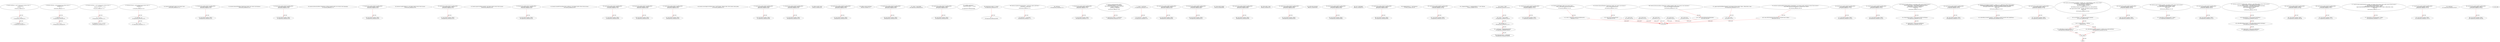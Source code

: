 digraph  {
13 [label="2_ function add(uint a, uint b) internal pure returns (uint c) {	 \n        c = a + b;\n        require(c >= a);\n    }\n13-function_definition-3-6", method="add(uint a,uint b)", type_label=function_definition];
31 [label="3_ c = a + b;\n31-expression_statement-4-4", method="add(uint a,uint b)", type_label=expression_statement];
37 [label="4_ require(c >= a);\n37-expression_statement-5-5", method="add(uint a,uint b)", type_label=expression_statement];
44 [label="6_ function sub(uint a, uint b) internal pure returns (uint c) {	 \n        require(b <= a);\n        c = a - b;\n    }\n44-function_definition-7-10", method="sub(uint a,uint b)", type_label=function_definition];
62 [label="7_ require(b <= a);\n62-expression_statement-8-8", method="sub(uint a,uint b)", type_label=expression_statement];
69 [label="8_ c = a - b;\n69-expression_statement-9-9", method="sub(uint a,uint b)", type_label=expression_statement];
75 [label="10_ function mul(uint a, uint b) internal pure returns (uint c) {	 \n        c = a * b;\n        require(a == 0 || c / a == b);\n    }\n75-function_definition-11-14", method="mul(uint a,uint b)", type_label=function_definition];
93 [label="11_ c = a * b;\n93-expression_statement-12-12", method="mul(uint a,uint b)", type_label=expression_statement];
99 [label="12_ require(a == 0 || c / a == b);\n99-expression_statement-13-13", method="mul(uint a,uint b)", type_label=expression_statement];
112 [label="14_ function div(uint a, uint b) internal pure returns (uint c) {	 \n        require(b > 0);\n        c = a / b;\n    }\n112-function_definition-15-18", method="div(uint a,uint b)", type_label=function_definition];
130 [label="15_ require(b > 0);\n130-expression_statement-16-16", method="div(uint a,uint b)", type_label=expression_statement];
137 [label="16_ c = a / b;\n137-expression_statement-17-17", method="div(uint a,uint b)", type_label=expression_statement];
146 [label="20_ function totalSupply() public view returns (uint);\n146-function_definition-21-21", method="totalSupply()", type_label=function_definition];
154 [label="21_ function bug_unchk_send21() payable public{\n      msg.sender.transfer(1 ether);}\n154-function_definition-22-23", method="bug_unchk_send21()", type_label=function_definition];
159 [label="22_ msg.sender.transfer(1 ether);\n159-expression_statement-23-23", method="bug_unchk_send21()", type_label=expression_statement];
169 [label="23_ function balanceOf(address tokenOwner) public view returns (uint balance);\n169-function_definition-24-24", method="balanceOf(address tokenOwner)", type_label=function_definition];
182 [label="24_ function bug_unchk_send10() payable public{\n      msg.sender.transfer(1 ether);}\n182-function_definition-25-26", method="bug_unchk_send10()", type_label=function_definition];
187 [label="25_ msg.sender.transfer(1 ether);\n187-expression_statement-26-26", method="bug_unchk_send10()", type_label=expression_statement];
197 [label="26_ function allowance(address tokenOwner, address spender) public view returns (uint remaining);\n197-function_definition-27-27", method="allowance(address tokenOwner,address spender)", type_label=function_definition];
214 [label="27_ function bug_unchk_send22() payable public{\n      msg.sender.transfer(1 ether);}\n214-function_definition-28-29", method="bug_unchk_send22()", type_label=function_definition];
219 [label="28_ msg.sender.transfer(1 ether);\n219-expression_statement-29-29", method="bug_unchk_send22()", type_label=expression_statement];
229 [label="29_ function transfer(address to, uint tokens) public returns (bool success);\n229-function_definition-30-30", method="transfer(address to,uint tokens)", type_label=function_definition];
245 [label="30_ function bug_unchk_send12() payable public{\n      msg.sender.transfer(1 ether);}\n245-function_definition-31-32", method="bug_unchk_send12()", type_label=function_definition];
250 [label="31_ msg.sender.transfer(1 ether);\n250-expression_statement-32-32", method="bug_unchk_send12()", type_label=expression_statement];
260 [label="32_ function approve(address spender, uint tokens) public returns (bool success);\n260-function_definition-33-33", method="approve(address spender,uint tokens)", type_label=function_definition];
276 [label="33_ function bug_unchk_send11() payable public{\n      msg.sender.transfer(1 ether);}\n276-function_definition-34-35", method="bug_unchk_send11()", type_label=function_definition];
281 [label="34_ msg.sender.transfer(1 ether);\n281-expression_statement-35-35", method="bug_unchk_send11()", type_label=expression_statement];
291 [label="35_ function transferFrom(address from, address to, uint tokens) public returns (bool success);\n291-function_definition-36-36", method="transferFrom(address from,address to,uint tokens)", type_label=function_definition];
311 [label="36_ function bug_unchk_send1() payable public{\n      msg.sender.transfer(1 ether);}\n311-function_definition-37-38", method="bug_unchk_send1()", type_label=function_definition];
316 [label="37_ msg.sender.transfer(1 ether);\n316-expression_statement-38-38", method="bug_unchk_send1()", type_label=expression_statement];
326 [label="38_ function bug_unchk_send27() payable public{\n      msg.sender.transfer(1 ether);}\n326-function_definition-39-40", method="bug_unchk_send27()", type_label=function_definition];
331 [label="39_ msg.sender.transfer(1 ether);\n331-expression_statement-40-40", method="bug_unchk_send27()", type_label=expression_statement];
355 [label="41_ function bug_unchk_send31() payable public{\n      msg.sender.transfer(1 ether);}\n355-function_definition-42-43", method="bug_unchk_send31()", type_label=function_definition];
360 [label="42_ msg.sender.transfer(1 ether);\n360-expression_statement-43-43", method="bug_unchk_send31()", type_label=expression_statement];
387 [label="46_ function receiveApproval(address from, uint256 tokens, address token, bytes memory data) public;\n387-function_definition-47-47", method="receiveApproval(address from,uint256 tokens,address token,bytes memory data)", type_label=function_definition];
406 [label="47_ function bug_unchk_send2() payable public{\n      msg.sender.transfer(1 ether);}\n406-function_definition-48-49", method="bug_unchk_send2()", type_label=function_definition];
411 [label="48_ msg.sender.transfer(1 ether);\n411-expression_statement-49-49", method="bug_unchk_send2()", type_label=expression_statement];
424 [label="51_ function bug_unchk_send18() payable public{\n      msg.sender.transfer(1 ether);}\n424-function_definition-52-53", method="bug_unchk_send18()", type_label=function_definition];
429 [label="52_ msg.sender.transfer(1 ether);\n429-expression_statement-53-53", method="bug_unchk_send18()", type_label=expression_statement];
439 [label="53_ address public owner;\n439-new_variable-54-54", method="", type_label=new_variable];
444 [label="54_ function bug_unchk_send29() payable public{\n      msg.sender.transfer(1 ether);}\n444-function_definition-55-56", method="bug_unchk_send29()", type_label=function_definition];
449 [label="55_ msg.sender.transfer(1 ether);\n449-expression_statement-56-56", method="bug_unchk_send29()", type_label=expression_statement];
459 [label="56_ address public newOwner;\n459-new_variable-57-57", method="", type_label=new_variable];
464 [label="57_ function bug_unchk_send13() payable public{\n      msg.sender.transfer(1 ether);}\n464-function_definition-58-59", method="bug_unchk_send13()", type_label=function_definition];
469 [label="58_ msg.sender.transfer(1 ether);\n469-expression_statement-59-59", method="bug_unchk_send13()", type_label=expression_statement];
491 [label="61_ owner = msg.sender;\n491-expression_statement-62-62", method="", type_label=expression_statement];
497 [label="63_ function bug_unchk_send17() payable public{\n      msg.sender.transfer(1 ether);}\n497-function_definition-64-65", method="bug_unchk_send17()", type_label=function_definition];
502 [label="64_ msg.sender.transfer(1 ether);\n502-expression_statement-65-65", method="bug_unchk_send17()", type_label=expression_statement];
512 [label="65_ modifier onlyOwner {\n        require(msg.sender == owner);\n        _;\n    }\n512-expression_statement-66-69", method="", type_label=expression_statement];
515 [label="66_ require(msg.sender == owner);\n515-expression_statement-67-67", method="", type_label=expression_statement];
524 [label="67_ _;\n524-expression_statement-68-68", method="", type_label=expression_statement];
526 [label="69_ function transferOwnership(address _newOwner) public onlyOwner {\n        newOwner = _newOwner;\n    }\n526-function_definition-70-72", method="transferOwnership(address _newOwner)", type_label=function_definition];
533 [label="69_ onlyOwner\n533-expression_statement-70-70", method="transferOwnership(address _newOwner)", type_label=expression_statement];
536 [label="70_ newOwner = _newOwner;\n536-expression_statement-71-71", method="transferOwnership(address _newOwner)", type_label=expression_statement];
540 [label="72_ function bug_unchk_send3() payable public{\n      msg.sender.transfer(1 ether);}\n540-function_definition-73-74", method="bug_unchk_send3()", type_label=function_definition];
545 [label="73_ msg.sender.transfer(1 ether);\n545-expression_statement-74-74", method="bug_unchk_send3()", type_label=expression_statement];
555 [label="74_ function acceptOwnership() public {\n        require(msg.sender == newOwner);\n        emit OwnershipTransferred(owner, newOwner);	 \n        owner = newOwner;\n        newOwner = address(0);\n    }\n555-function_definition-75-80", method="acceptOwnership()", type_label=function_definition];
559 [label="75_ require(msg.sender == newOwner);\n559-expression_statement-76-76", method="acceptOwnership()", type_label=expression_statement];
574 [label="77_ owner = newOwner;\n574-expression_statement-78-78", method="acceptOwnership()", type_label=expression_statement];
578 [label="78_ newOwner = address(0);\n578-expression_statement-79-79", method="acceptOwnership()", type_label=expression_statement];
584 [label="80_ function bug_unchk_send9() payable public{\n      msg.sender.transfer(1 ether);}\n584-function_definition-81-82", method="bug_unchk_send9()", type_label=function_definition];
589 [label="81_ msg.sender.transfer(1 ether);\n589-expression_statement-82-82", method="bug_unchk_send9()", type_label=expression_statement];
613 [label="85_ function bug_unchk_send6() payable public{\n      msg.sender.transfer(1 ether);}\n613-function_definition-86-87", method="bug_unchk_send6()", type_label=function_definition];
618 [label="86_ msg.sender.transfer(1 ether);\n618-expression_statement-87-87", method="bug_unchk_send6()", type_label=expression_statement];
628 [label="87_ string public symbol;\n628-new_variable-88-88", method="", type_label=new_variable];
633 [label="88_ function bug_unchk_send16() payable public{\n      msg.sender.transfer(1 ether);}\n633-function_definition-89-90", method="bug_unchk_send16()", type_label=function_definition];
638 [label="89_ msg.sender.transfer(1 ether);\n638-expression_statement-90-90", method="bug_unchk_send16()", type_label=expression_statement];
648 [label="90_ string public  name;\n648-new_variable-91-91", method="", type_label=new_variable];
653 [label="91_ function bug_unchk_send24() payable public{\n      msg.sender.transfer(1 ether);}\n653-function_definition-92-93", method="bug_unchk_send24()", type_label=function_definition];
658 [label="92_ msg.sender.transfer(1 ether);\n658-expression_statement-93-93", method="bug_unchk_send24()", type_label=expression_statement];
668 [label="93_ uint8 public decimals;\n668-new_variable-94-94", method="", type_label=new_variable];
673 [label="94_ function bug_unchk_send5() payable public{\n      msg.sender.transfer(1 ether);}\n673-function_definition-95-96", method="bug_unchk_send5()", type_label=function_definition];
678 [label="95_ msg.sender.transfer(1 ether);\n678-expression_statement-96-96", method="bug_unchk_send5()", type_label=expression_statement];
688 [label="96_ uint _totalSupply;\n688-new_variable-97-97", method="", type_label=new_variable];
692 [label="97_ function bug_unchk_send15() payable public{\n      msg.sender.transfer(1 ether);}\n692-function_definition-98-99", method="bug_unchk_send15()", type_label=function_definition];
697 [label="98_ msg.sender.transfer(1 ether);\n697-expression_statement-99-99", method="bug_unchk_send15()", type_label=expression_statement];
707 [label="99_ mapping(address => uint) balances;\n707-new_variable-100-100", method="", type_label=new_variable];
713 [label="100_ function bug_unchk_send28() payable public{\n      msg.sender.transfer(1 ether);}\n713-function_definition-101-102", method="bug_unchk_send28()", type_label=function_definition];
718 [label="101_ msg.sender.transfer(1 ether);\n718-expression_statement-102-102", method="bug_unchk_send28()", type_label=expression_statement];
728 [label="102_ mapping(address => mapping(address => uint)) allowed;\n728-new_variable-103-103", method="", type_label=new_variable];
738 [label="104_ symbol = \"XQC\";\n738-expression_statement-105-105", method="", type_label=expression_statement];
743 [label="105_ name = \"Quras Token\";\n743-expression_statement-106-106", method="", type_label=expression_statement];
748 [label="106_ decimals = 8;\n748-expression_statement-107-107", method="", type_label=expression_statement];
752 [label="107_ _totalSupply = 88888888800000000;\n752-expression_statement-108-108", method="", type_label=expression_statement];
756 [label="108_ balances[owner] = _totalSupply;\n756-expression_statement-109-109", method="", type_label=expression_statement];
772 [label="111_ function bug_unchk_send25() payable public{\n      msg.sender.transfer(1 ether);}\n772-function_definition-112-113", method="bug_unchk_send25()", type_label=function_definition];
777 [label="112_ msg.sender.transfer(1 ether);\n777-expression_statement-113-113", method="bug_unchk_send25()", type_label=expression_statement];
787 [label="113_ function totalSupply() public view returns (uint) {		 \n        return _totalSupply.sub(balances[address(0)]);\n    }\n787-function_definition-114-116", method="totalSupply()", type_label=function_definition];
796 [label="114_ return _totalSupply.sub(balances[address(0)]);\n796-return-115-115", method="totalSupply()", type_label=return];
807 [label="116_ function bug_unchk_send19() payable public{\n      msg.sender.transfer(1 ether);}\n807-function_definition-117-118", method="bug_unchk_send19()", type_label=function_definition];
812 [label="117_ msg.sender.transfer(1 ether);\n812-expression_statement-118-118", method="bug_unchk_send19()", type_label=expression_statement];
822 [label="118_ function balanceOf(address tokenOwner) public view returns (uint balance) {		 \n        return balances[tokenOwner];\n    }\n822-function_definition-119-121", method="balanceOf(address tokenOwner)", type_label=function_definition];
836 [label="119_ return balances[tokenOwner];\n836-return-120-120", method="balanceOf(address tokenOwner)", type_label=return];
840 [label="121_ function bug_unchk_send26() payable public{\n      msg.sender.transfer(1 ether);}\n840-function_definition-122-123", method="bug_unchk_send26()", type_label=function_definition];
845 [label="122_ msg.sender.transfer(1 ether);\n845-expression_statement-123-123", method="bug_unchk_send26()", type_label=expression_statement];
855 [label="123_ function transfer(address to, uint tokens) public returns (bool success) {\n        balances[msg.sender] = balances[msg.sender].sub(tokens);\n        balances[to] = balances[to].add(tokens);\n        emit Transfer(msg.sender, to, tokens);		 \n        return true;\n    }\n855-function_definition-124-129", method="transfer(address to,uint tokens)", type_label=function_definition];
872 [label="124_ balances[msg.sender] = balances[msg.sender].sub(tokens);\n872-expression_statement-125-125", method="transfer(address to,uint tokens)", type_label=expression_statement];
889 [label="125_ balances[to] = balances[to].add(tokens);\n889-expression_statement-126-126", method="transfer(address to,uint tokens)", type_label=expression_statement];
912 [label="127_ return true;\n912-return-128-128", method="transfer(address to,uint tokens)", type_label=return];
915 [label="129_ function bug_unchk_send20() payable public{\n      msg.sender.transfer(1 ether);}\n915-function_definition-130-131", method="bug_unchk_send20()", type_label=function_definition];
920 [label="130_ msg.sender.transfer(1 ether);\n920-expression_statement-131-131", method="bug_unchk_send20()", type_label=expression_statement];
930 [label="131_ function increaseApproval(address _spender, uint _addedValue) public returns (bool) {\n        allowed[msg.sender][_spender] = allowed[msg.sender][_spender].add(_addedValue);\n        emit Approval(msg.sender, _spender, allowed[msg.sender][_spender]);\n        return true;\n    }\n930-function_definition-132-136", method="increaseApproval(address _spender,uint _addedValue)", type_label=function_definition];
946 [label="132_ allowed[msg.sender][_spender] = allowed[msg.sender][_spender].add(_addedValue);\n946-expression_statement-133-133", method="increaseApproval(address _spender,uint _addedValue)", type_label=expression_statement];
983 [label="134_ return true;\n983-return-135-135", method="increaseApproval(address _spender,uint _addedValue)", type_label=return];
986 [label="136_ function bug_unchk_send32() payable public{\n      msg.sender.transfer(1 ether);}\n986-function_definition-137-138", method="bug_unchk_send32()", type_label=function_definition];
991 [label="137_ msg.sender.transfer(1 ether);\n991-expression_statement-138-138", method="bug_unchk_send32()", type_label=expression_statement];
1001 [label="138_ function decreaseApproval(address _spender, uint _subtractedValue) public returns (bool) {\n        uint oldValue = allowed[msg.sender][_spender];\n        if (_subtractedValue > oldValue) {\n            allowed[msg.sender][_spender] = 0;\n        } else {\n            allowed[msg.sender][_spender] = oldValue.sub(_subtractedValue);\n        }\n        emit Approval(msg.sender, _spender, allowed[msg.sender][_spender]);\n        return true;\n    }\n1001-function_definition-139-148", method="decreaseApproval(address _spender,uint _subtractedValue)", type_label=function_definition];
1017 [label="139_ uint oldValue = allowed[msg.sender][_spender];\n1017-new_variable-140-140", method="decreaseApproval(address _spender,uint _subtractedValue)", type_label=new_variable];
1029 [label="140_ if__subtractedValue > oldValue\n1029-if-141-145", method="decreaseApproval(address _spender,uint _subtractedValue)", type_label=if];
2431 [label="140_ end_if", method="decreaseApproval(address _spender,uint _subtractedValue)", type_label=end_if];
1034 [label="141_ allowed[msg.sender][_spender] = 0;\n1034-expression_statement-142-142", method="decreaseApproval(address _spender,uint _subtractedValue)", type_label=expression_statement];
1045 [label="143_ allowed[msg.sender][_spender] = oldValue.sub(_subtractedValue);\n1045-expression_statement-144-144", method="decreaseApproval(address _spender,uint _subtractedValue)", type_label=expression_statement];
1076 [label="146_ return true;\n1076-return-147-147", method="decreaseApproval(address _spender,uint _subtractedValue)", type_label=return];
1079 [label="148_ function bug_unchk_send4() payable public{\n      msg.sender.transfer(1 ether);}\n1079-function_definition-149-150", method="bug_unchk_send4()", type_label=function_definition];
1084 [label="149_ msg.sender.transfer(1 ether);\n1084-expression_statement-150-150", method="bug_unchk_send4()", type_label=expression_statement];
1094 [label="150_ function approve(address spender, uint tokens) public returns (bool success) {\n        allowed[msg.sender][spender] = tokens;\n        emit Approval(msg.sender, spender, tokens);		 \n        return true;\n    }\n1094-function_definition-151-155", method="approve(address spender,uint tokens)", type_label=function_definition];
1111 [label="151_ allowed[msg.sender][spender] = tokens;\n1111-expression_statement-152-152", method="approve(address spender,uint tokens)", type_label=expression_statement];
1131 [label="153_ return true;\n1131-return-154-154", method="approve(address spender,uint tokens)", type_label=return];
1134 [label="155_ function bug_unchk_send7() payable public{\n      msg.sender.transfer(1 ether);}\n1134-function_definition-156-157", method="bug_unchk_send7()", type_label=function_definition];
1139 [label="156_ msg.sender.transfer(1 ether);\n1139-expression_statement-157-157", method="bug_unchk_send7()", type_label=expression_statement];
1149 [label="157_ function transferFrom(address from, address to, uint tokens) public returns (bool success) {\n        balances[from] = balances[from].sub(tokens);\n        allowed[from][msg.sender] = allowed[from][msg.sender].sub(tokens);\n        balances[to] = balances[to].add(tokens);\n        emit Transfer(from, to, tokens);		 \n        return true;\n    }\n1149-function_definition-158-164", method="transferFrom(address from,address to,uint tokens)", type_label=function_definition];
1170 [label="158_ balances[from] = balances[from].sub(tokens);\n1170-expression_statement-159-159", method="transferFrom(address from,address to,uint tokens)", type_label=expression_statement];
1183 [label="159_ allowed[from][msg.sender] = allowed[from][msg.sender].sub(tokens);\n1183-expression_statement-160-160", method="transferFrom(address from,address to,uint tokens)", type_label=expression_statement];
1204 [label="160_ balances[to] = balances[to].add(tokens);\n1204-expression_statement-161-161", method="transferFrom(address from,address to,uint tokens)", type_label=expression_statement];
1225 [label="162_ return true;\n1225-return-163-163", method="transferFrom(address from,address to,uint tokens)", type_label=return];
1228 [label="164_ function bug_unchk_send23() payable public{\n      msg.sender.transfer(1 ether);}\n1228-function_definition-165-166", method="bug_unchk_send23()", type_label=function_definition];
1233 [label="165_ msg.sender.transfer(1 ether);\n1233-expression_statement-166-166", method="bug_unchk_send23()", type_label=expression_statement];
1243 [label="166_ function allowance(address tokenOwner, address spender) public view returns (uint remaining) {		 \n        return allowed[tokenOwner][spender];\n    }\n1243-function_definition-167-169", method="allowance(address tokenOwner,address spender)", type_label=function_definition];
1261 [label="167_ return allowed[tokenOwner][spender];\n1261-return-168-168", method="allowance(address tokenOwner,address spender)", type_label=return];
1267 [label="169_ function bug_unchk_send14() payable public{\n      msg.sender.transfer(1 ether);}\n1267-function_definition-170-171", method="bug_unchk_send14()", type_label=function_definition];
1272 [label="170_ msg.sender.transfer(1 ether);\n1272-expression_statement-171-171", method="bug_unchk_send14()", type_label=expression_statement];
1282 [label="171_ function approveAndCall(address spender, uint tokens, bytes memory data) public returns (bool success) {\n        allowed[msg.sender][spender] = tokens;\n        emit Approval(msg.sender, spender, tokens);		 \n        ApproveAndCallFallBack(spender).receiveApproval(msg.sender, tokens, address(this), data);\n        return true;\n    }\n1282-function_definition-172-177", method="approveAndCall(address spender,uint tokens,bytes memory data)", type_label=function_definition];
1303 [label="172_ allowed[msg.sender][spender] = tokens;\n1303-expression_statement-173-173", method="approveAndCall(address spender,uint tokens,bytes memory data)", type_label=expression_statement];
1323 [label="174_ ApproveAndCallFallBack(spender).receiveApproval(msg.sender, tokens, address(this), data);\n1323-expression_statement-175-175", method="approveAndCall(address spender,uint tokens,bytes memory data)", type_label=expression_statement];
1343 [label="175_ return true;\n1343-return-176-176", method="approveAndCall(address spender,uint tokens,bytes memory data)", type_label=return];
1346 [label="177_ function bug_unchk_send30() payable public{\n      msg.sender.transfer(1 ether);}\n1346-function_definition-178-179", method="bug_unchk_send30()", type_label=function_definition];
1351 [label="178_ msg.sender.transfer(1 ether);\n1351-expression_statement-179-179", method="bug_unchk_send30()", type_label=expression_statement];
1361 [label="179_ function transferAnyERC20Token(address tokenAddress, uint tokens) public onlyOwner returns (bool success) {\n        return ERC20Interface(tokenAddress).transfer(owner, tokens);\n    }\n1361-function_definition-180-182", method="transferAnyERC20Token(address tokenAddress,uint tokens)", type_label=function_definition];
1372 [label="179_ onlyOwner\n1372-expression_statement-180-180", method="transferAnyERC20Token(address tokenAddress,uint tokens)", type_label=expression_statement];
1380 [label="180_ return ERC20Interface(tokenAddress).transfer(owner, tokens);\n1380-return-181-181", method="transferAnyERC20Token(address tokenAddress,uint tokens)", type_label=return];
1392 [label="182_ function bug_unchk_send8() payable public{\n      msg.sender.transfer(1 ether);}\n1392-function_definition-183-184", method="bug_unchk_send8()", type_label=function_definition];
1397 [label="183_ msg.sender.transfer(1 ether);\n1397-expression_statement-184-184", method="bug_unchk_send8()", type_label=expression_statement];
1 [label="0_ start_node", method="", type_label=start];
2 [label="0_ exit_node", method="", type_label=exit];
1060;
13 -> 31  [color=red, controlflow_type=next_line, edge_type=CFG_edge, key=0, label=next_line];
31 -> 37  [color=red, controlflow_type=next_line, edge_type=CFG_edge, key=0, label=next_line];
44 -> 62  [color=red, controlflow_type=next_line, edge_type=CFG_edge, key=0, label=next_line];
62 -> 69  [color=red, controlflow_type=next_line, edge_type=CFG_edge, key=0, label=next_line];
75 -> 93  [color=red, controlflow_type=next_line, edge_type=CFG_edge, key=0, label=next_line];
93 -> 99  [color=red, controlflow_type=next_line, edge_type=CFG_edge, key=0, label=next_line];
112 -> 130  [color=red, controlflow_type=next_line, edge_type=CFG_edge, key=0, label=next_line];
130 -> 137  [color=red, controlflow_type=next_line, edge_type=CFG_edge, key=0, label=next_line];
154 -> 159  [color=red, controlflow_type=next_line, edge_type=CFG_edge, key=0, label=next_line];
182 -> 187  [color=red, controlflow_type=next_line, edge_type=CFG_edge, key=0, label=next_line];
214 -> 219  [color=red, controlflow_type=next_line, edge_type=CFG_edge, key=0, label=next_line];
245 -> 250  [color=red, controlflow_type=next_line, edge_type=CFG_edge, key=0, label=next_line];
276 -> 281  [color=red, controlflow_type=next_line, edge_type=CFG_edge, key=0, label=next_line];
311 -> 316  [color=red, controlflow_type=next_line, edge_type=CFG_edge, key=0, label=next_line];
326 -> 331  [color=red, controlflow_type=next_line, edge_type=CFG_edge, key=0, label=next_line];
355 -> 360  [color=red, controlflow_type=next_line, edge_type=CFG_edge, key=0, label=next_line];
406 -> 411  [color=red, controlflow_type=next_line, edge_type=CFG_edge, key=0, label=next_line];
424 -> 429  [color=red, controlflow_type=next_line, edge_type=CFG_edge, key=0, label=next_line];
444 -> 449  [color=red, controlflow_type=next_line, edge_type=CFG_edge, key=0, label=next_line];
464 -> 469  [color=red, controlflow_type=next_line, edge_type=CFG_edge, key=0, label=next_line];
497 -> 502  [color=red, controlflow_type=next_line, edge_type=CFG_edge, key=0, label=next_line];
515 -> 524  [color=red, controlflow_type=next_line, edge_type=CFG_edge, key=0, label=next_line];
526 -> 536  [color=red, controlflow_type=next_line, edge_type=CFG_edge, key=0, label=next_line];
540 -> 545  [color=red, controlflow_type=next_line, edge_type=CFG_edge, key=0, label=next_line];
555 -> 559  [color=red, controlflow_type=next_line, edge_type=CFG_edge, key=0, label=next_line];
574 -> 578  [color=red, controlflow_type=next_line, edge_type=CFG_edge, key=0, label=next_line];
584 -> 589  [color=red, controlflow_type=next_line, edge_type=CFG_edge, key=0, label=next_line];
613 -> 618  [color=red, controlflow_type=next_line, edge_type=CFG_edge, key=0, label=next_line];
633 -> 638  [color=red, controlflow_type=next_line, edge_type=CFG_edge, key=0, label=next_line];
653 -> 658  [color=red, controlflow_type=next_line, edge_type=CFG_edge, key=0, label=next_line];
673 -> 678  [color=red, controlflow_type=next_line, edge_type=CFG_edge, key=0, label=next_line];
692 -> 697  [color=red, controlflow_type=next_line, edge_type=CFG_edge, key=0, label=next_line];
713 -> 718  [color=red, controlflow_type=next_line, edge_type=CFG_edge, key=0, label=next_line];
738 -> 743  [color=red, controlflow_type=next_line, edge_type=CFG_edge, key=0, label=next_line];
743 -> 748  [color=red, controlflow_type=next_line, edge_type=CFG_edge, key=0, label=next_line];
748 -> 752  [color=red, controlflow_type=next_line, edge_type=CFG_edge, key=0, label=next_line];
752 -> 756  [color=red, controlflow_type=next_line, edge_type=CFG_edge, key=0, label=next_line];
772 -> 777  [color=red, controlflow_type=next_line, edge_type=CFG_edge, key=0, label=next_line];
787 -> 796  [color=red, controlflow_type=next_line, edge_type=CFG_edge, key=0, label=next_line];
796 -> 2  [color=red, controlflow_type=return_exit, edge_type=CFG_edge, key=0, label=return_exit];
807 -> 812  [color=red, controlflow_type=next_line, edge_type=CFG_edge, key=0, label=next_line];
822 -> 836  [color=red, controlflow_type=next_line, edge_type=CFG_edge, key=0, label=next_line];
836 -> 2  [color=red, controlflow_type=return_exit, edge_type=CFG_edge, key=0, label=return_exit];
840 -> 845  [color=red, controlflow_type=next_line, edge_type=CFG_edge, key=0, label=next_line];
855 -> 872  [color=red, controlflow_type=next_line, edge_type=CFG_edge, key=0, label=next_line];
872 -> 889  [color=red, controlflow_type=next_line, edge_type=CFG_edge, key=0, label=next_line];
912 -> 2  [color=red, controlflow_type=return_exit, edge_type=CFG_edge, key=0, label=return_exit];
915 -> 920  [color=red, controlflow_type=next_line, edge_type=CFG_edge, key=0, label=next_line];
930 -> 946  [color=red, controlflow_type=next_line, edge_type=CFG_edge, key=0, label=next_line];
983 -> 2  [color=red, controlflow_type=return_exit, edge_type=CFG_edge, key=0, label=return_exit];
986 -> 991  [color=red, controlflow_type=next_line, edge_type=CFG_edge, key=0, label=next_line];
1001 -> 1017  [color=red, controlflow_type=next_line, edge_type=CFG_edge, key=0, label=next_line];
1017 -> 1029  [color=red, controlflow_type=next_line, edge_type=CFG_edge, key=0, label=next_line];
1029 -> 1034  [color=red, controlflow_type=pos_next, edge_type=CFG_edge, key=0, label=pos_next];
1029 -> 1045  [color=red, controlflow_type=neg_next, edge_type=CFG_edge, key=0, label=neg_next];
2431 -> 1060  [color=red, controlflow_type=next_line, edge_type=CFG_edge, key=0, label=next_line];
1034 -> 2431  [color=red, controlflow_type=end_if, edge_type=CFG_edge, key=0, label=end_if];
1045 -> 2431  [color=red, controlflow_type=end_if, edge_type=CFG_edge, key=0, label=end_if];
1076 -> 2  [color=red, controlflow_type=return_exit, edge_type=CFG_edge, key=0, label=return_exit];
1079 -> 1084  [color=red, controlflow_type=next_line, edge_type=CFG_edge, key=0, label=next_line];
1094 -> 1111  [color=red, controlflow_type=next_line, edge_type=CFG_edge, key=0, label=next_line];
1131 -> 2  [color=red, controlflow_type=return_exit, edge_type=CFG_edge, key=0, label=return_exit];
1134 -> 1139  [color=red, controlflow_type=next_line, edge_type=CFG_edge, key=0, label=next_line];
1149 -> 1170  [color=red, controlflow_type=next_line, edge_type=CFG_edge, key=0, label=next_line];
1170 -> 1183  [color=red, controlflow_type=next_line, edge_type=CFG_edge, key=0, label=next_line];
1183 -> 1204  [color=red, controlflow_type=next_line, edge_type=CFG_edge, key=0, label=next_line];
1225 -> 2  [color=red, controlflow_type=return_exit, edge_type=CFG_edge, key=0, label=return_exit];
1228 -> 1233  [color=red, controlflow_type=next_line, edge_type=CFG_edge, key=0, label=next_line];
1243 -> 1261  [color=red, controlflow_type=next_line, edge_type=CFG_edge, key=0, label=next_line];
1261 -> 2  [color=red, controlflow_type=return_exit, edge_type=CFG_edge, key=0, label=return_exit];
1267 -> 1272  [color=red, controlflow_type=next_line, edge_type=CFG_edge, key=0, label=next_line];
1282 -> 1303  [color=red, controlflow_type=next_line, edge_type=CFG_edge, key=0, label=next_line];
1323 -> 1343  [color=red, controlflow_type=next_line, edge_type=CFG_edge, key=0, label=next_line];
1343 -> 2  [color=red, controlflow_type=return_exit, edge_type=CFG_edge, key=0, label=return_exit];
1346 -> 1351  [color=red, controlflow_type=next_line, edge_type=CFG_edge, key=0, label=next_line];
1361 -> 1380  [color=red, controlflow_type=next_line, edge_type=CFG_edge, key=0, label=next_line];
1380 -> 2  [color=red, controlflow_type=return_exit, edge_type=CFG_edge, key=0, label=return_exit];
1392 -> 1397  [color=red, controlflow_type=next_line, edge_type=CFG_edge, key=0, label=next_line];
}
